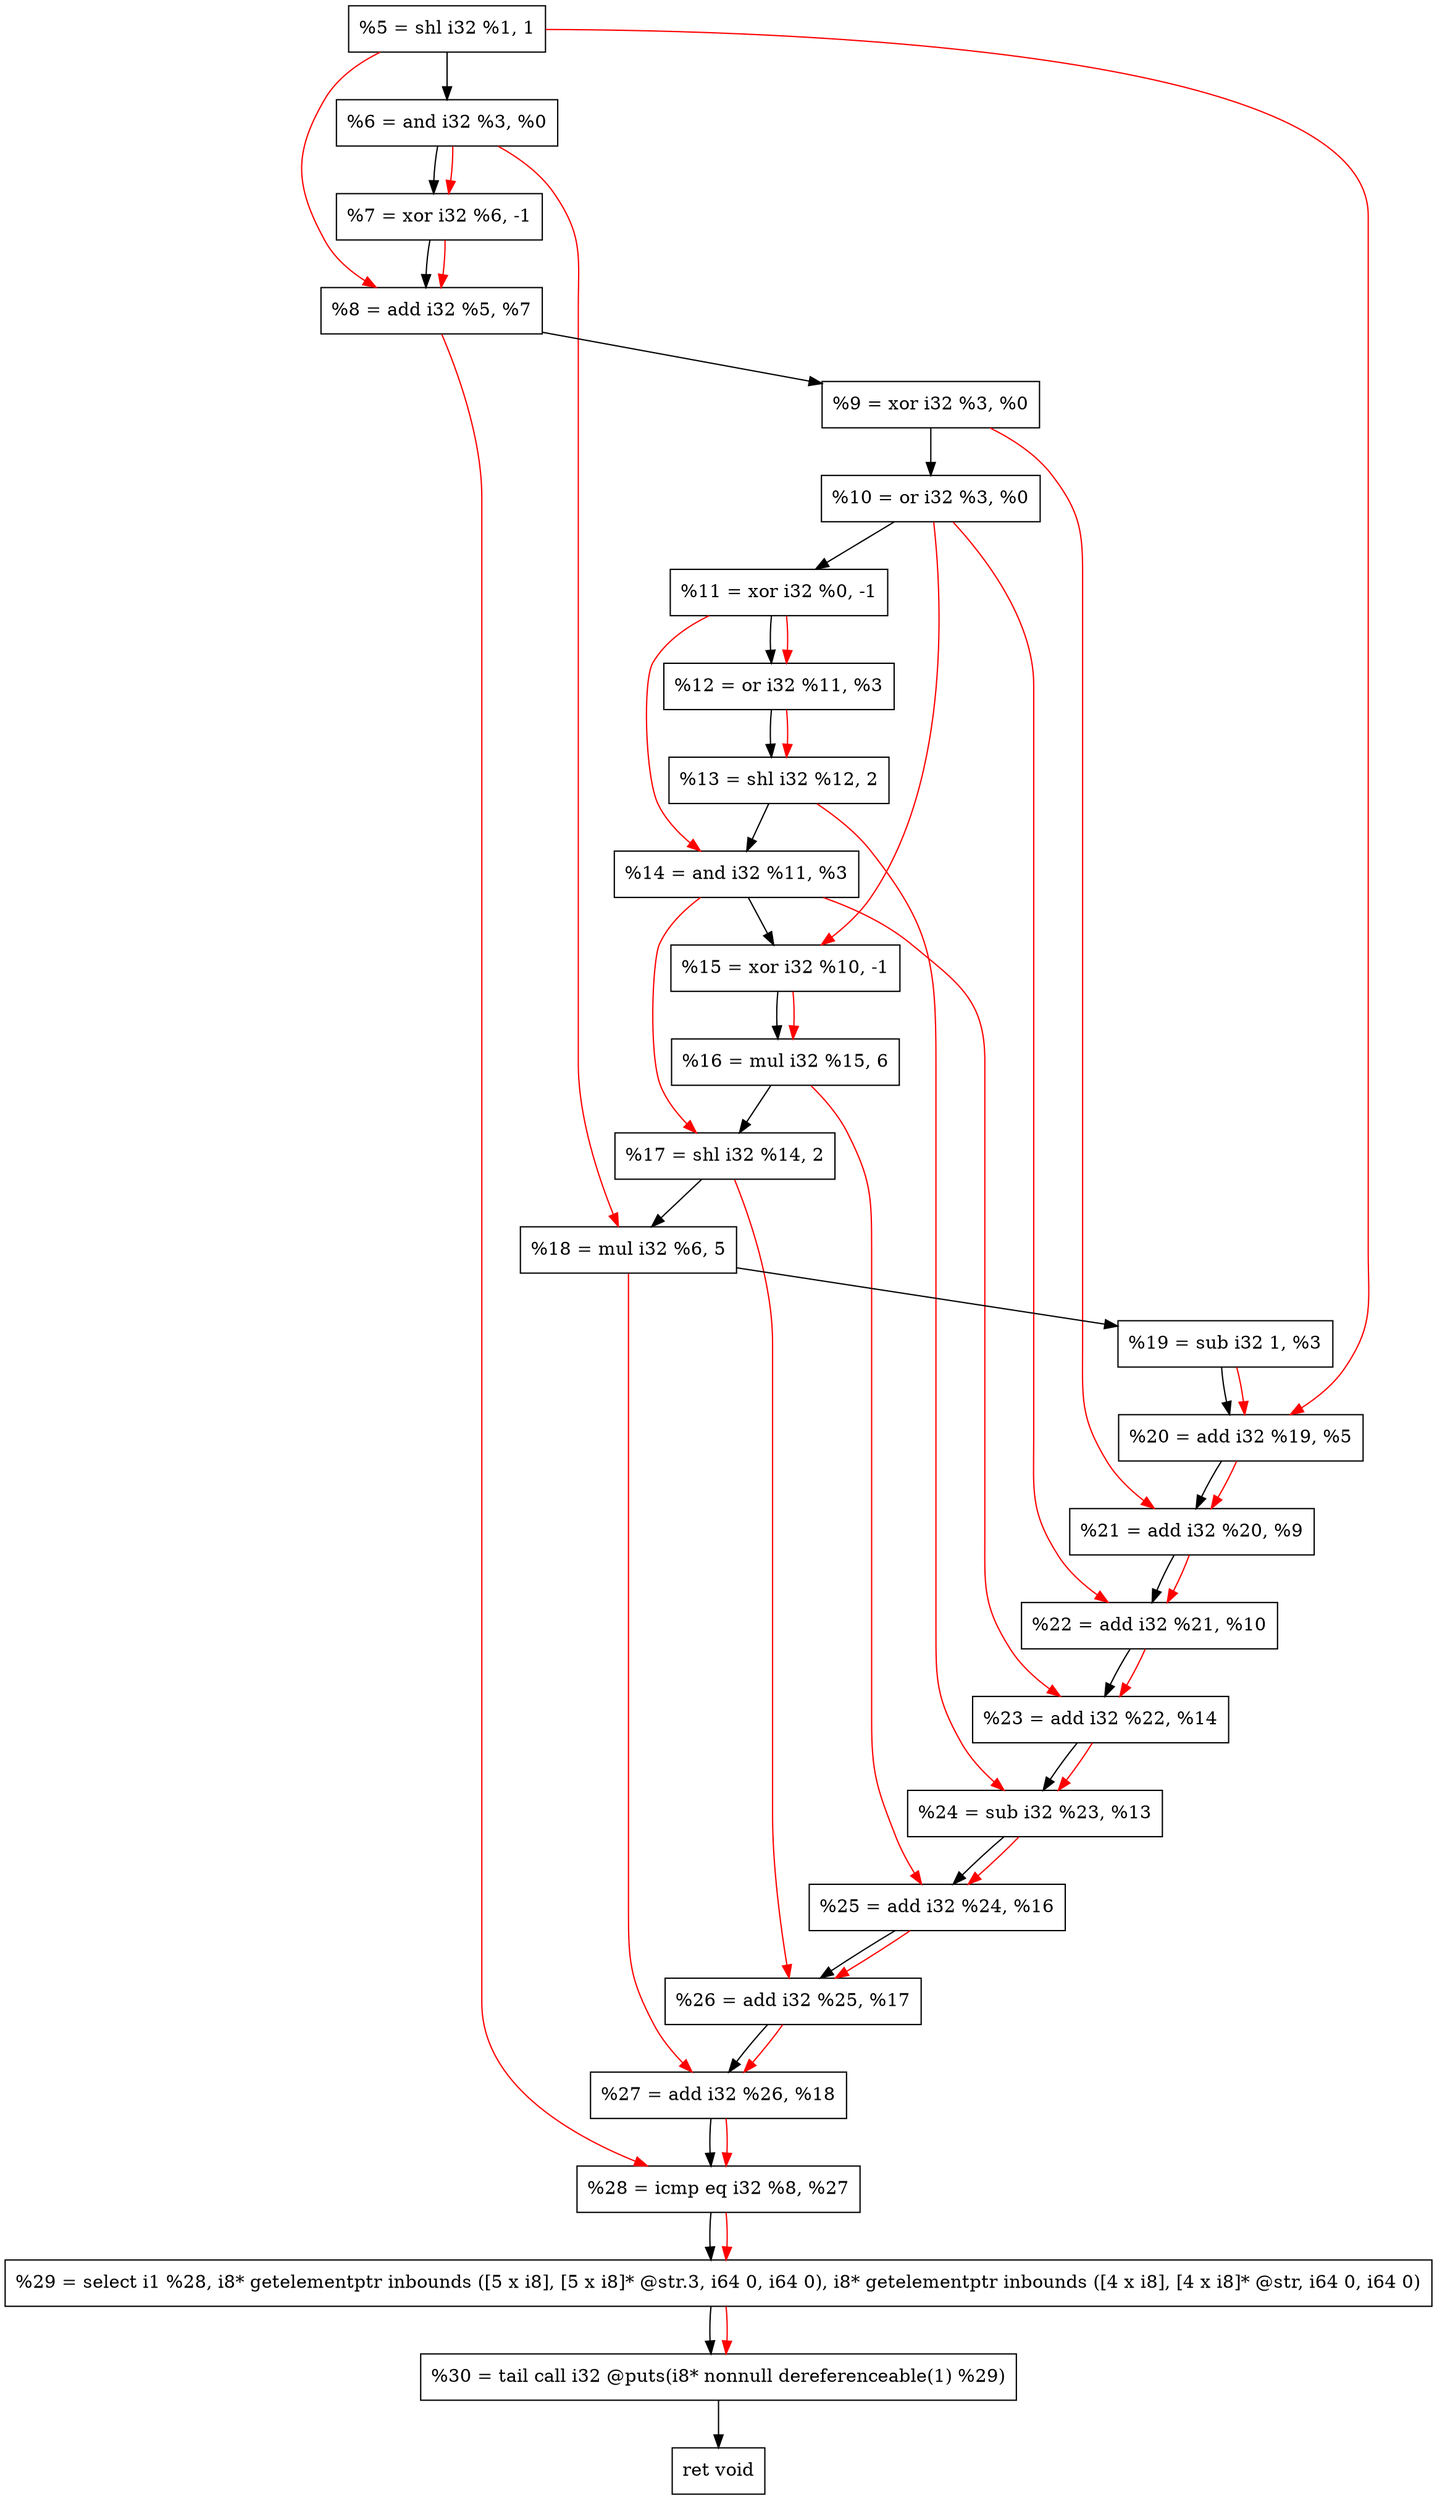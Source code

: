 digraph "DFG for'crackme' function" {
	Node0x646df0[shape=record, label="  %5 = shl i32 %1, 1"];
	Node0x646e60[shape=record, label="  %6 = and i32 %3, %0"];
	Node0x646f00[shape=record, label="  %7 = xor i32 %6, -1"];
	Node0x646f70[shape=record, label="  %8 = add i32 %5, %7"];
	Node0x646fe0[shape=record, label="  %9 = xor i32 %3, %0"];
	Node0x647050[shape=record, label="  %10 = or i32 %3, %0"];
	Node0x6470c0[shape=record, label="  %11 = xor i32 %0, -1"];
	Node0x647130[shape=record, label="  %12 = or i32 %11, %3"];
	Node0x6471d0[shape=record, label="  %13 = shl i32 %12, 2"];
	Node0x647240[shape=record, label="  %14 = and i32 %11, %3"];
	Node0x6472b0[shape=record, label="  %15 = xor i32 %10, -1"];
	Node0x647350[shape=record, label="  %16 = mul i32 %15, 6"];
	Node0x6473c0[shape=record, label="  %17 = shl i32 %14, 2"];
	Node0x647460[shape=record, label="  %18 = mul i32 %6, 5"];
	Node0x6474d0[shape=record, label="  %19 = sub i32 1, %3"];
	Node0x647540[shape=record, label="  %20 = add i32 %19, %5"];
	Node0x6475b0[shape=record, label="  %21 = add i32 %20, %9"];
	Node0x647620[shape=record, label="  %22 = add i32 %21, %10"];
	Node0x647690[shape=record, label="  %23 = add i32 %22, %14"];
	Node0x647700[shape=record, label="  %24 = sub i32 %23, %13"];
	Node0x647770[shape=record, label="  %25 = add i32 %24, %16"];
	Node0x6477e0[shape=record, label="  %26 = add i32 %25, %17"];
	Node0x647850[shape=record, label="  %27 = add i32 %26, %18"];
	Node0x6478c0[shape=record, label="  %28 = icmp eq i32 %8, %27"];
	Node0x5e7268[shape=record, label="  %29 = select i1 %28, i8* getelementptr inbounds ([5 x i8], [5 x i8]* @str.3, i64 0, i64 0), i8* getelementptr inbounds ([4 x i8], [4 x i8]* @str, i64 0, i64 0)"];
	Node0x647d60[shape=record, label="  %30 = tail call i32 @puts(i8* nonnull dereferenceable(1) %29)"];
	Node0x647db0[shape=record, label="  ret void"];
	Node0x646df0 -> Node0x646e60;
	Node0x646e60 -> Node0x646f00;
	Node0x646f00 -> Node0x646f70;
	Node0x646f70 -> Node0x646fe0;
	Node0x646fe0 -> Node0x647050;
	Node0x647050 -> Node0x6470c0;
	Node0x6470c0 -> Node0x647130;
	Node0x647130 -> Node0x6471d0;
	Node0x6471d0 -> Node0x647240;
	Node0x647240 -> Node0x6472b0;
	Node0x6472b0 -> Node0x647350;
	Node0x647350 -> Node0x6473c0;
	Node0x6473c0 -> Node0x647460;
	Node0x647460 -> Node0x6474d0;
	Node0x6474d0 -> Node0x647540;
	Node0x647540 -> Node0x6475b0;
	Node0x6475b0 -> Node0x647620;
	Node0x647620 -> Node0x647690;
	Node0x647690 -> Node0x647700;
	Node0x647700 -> Node0x647770;
	Node0x647770 -> Node0x6477e0;
	Node0x6477e0 -> Node0x647850;
	Node0x647850 -> Node0x6478c0;
	Node0x6478c0 -> Node0x5e7268;
	Node0x5e7268 -> Node0x647d60;
	Node0x647d60 -> Node0x647db0;
edge [color=red]
	Node0x646e60 -> Node0x646f00;
	Node0x646df0 -> Node0x646f70;
	Node0x646f00 -> Node0x646f70;
	Node0x6470c0 -> Node0x647130;
	Node0x647130 -> Node0x6471d0;
	Node0x6470c0 -> Node0x647240;
	Node0x647050 -> Node0x6472b0;
	Node0x6472b0 -> Node0x647350;
	Node0x647240 -> Node0x6473c0;
	Node0x646e60 -> Node0x647460;
	Node0x6474d0 -> Node0x647540;
	Node0x646df0 -> Node0x647540;
	Node0x647540 -> Node0x6475b0;
	Node0x646fe0 -> Node0x6475b0;
	Node0x6475b0 -> Node0x647620;
	Node0x647050 -> Node0x647620;
	Node0x647620 -> Node0x647690;
	Node0x647240 -> Node0x647690;
	Node0x647690 -> Node0x647700;
	Node0x6471d0 -> Node0x647700;
	Node0x647700 -> Node0x647770;
	Node0x647350 -> Node0x647770;
	Node0x647770 -> Node0x6477e0;
	Node0x6473c0 -> Node0x6477e0;
	Node0x6477e0 -> Node0x647850;
	Node0x647460 -> Node0x647850;
	Node0x646f70 -> Node0x6478c0;
	Node0x647850 -> Node0x6478c0;
	Node0x6478c0 -> Node0x5e7268;
	Node0x5e7268 -> Node0x647d60;
}
